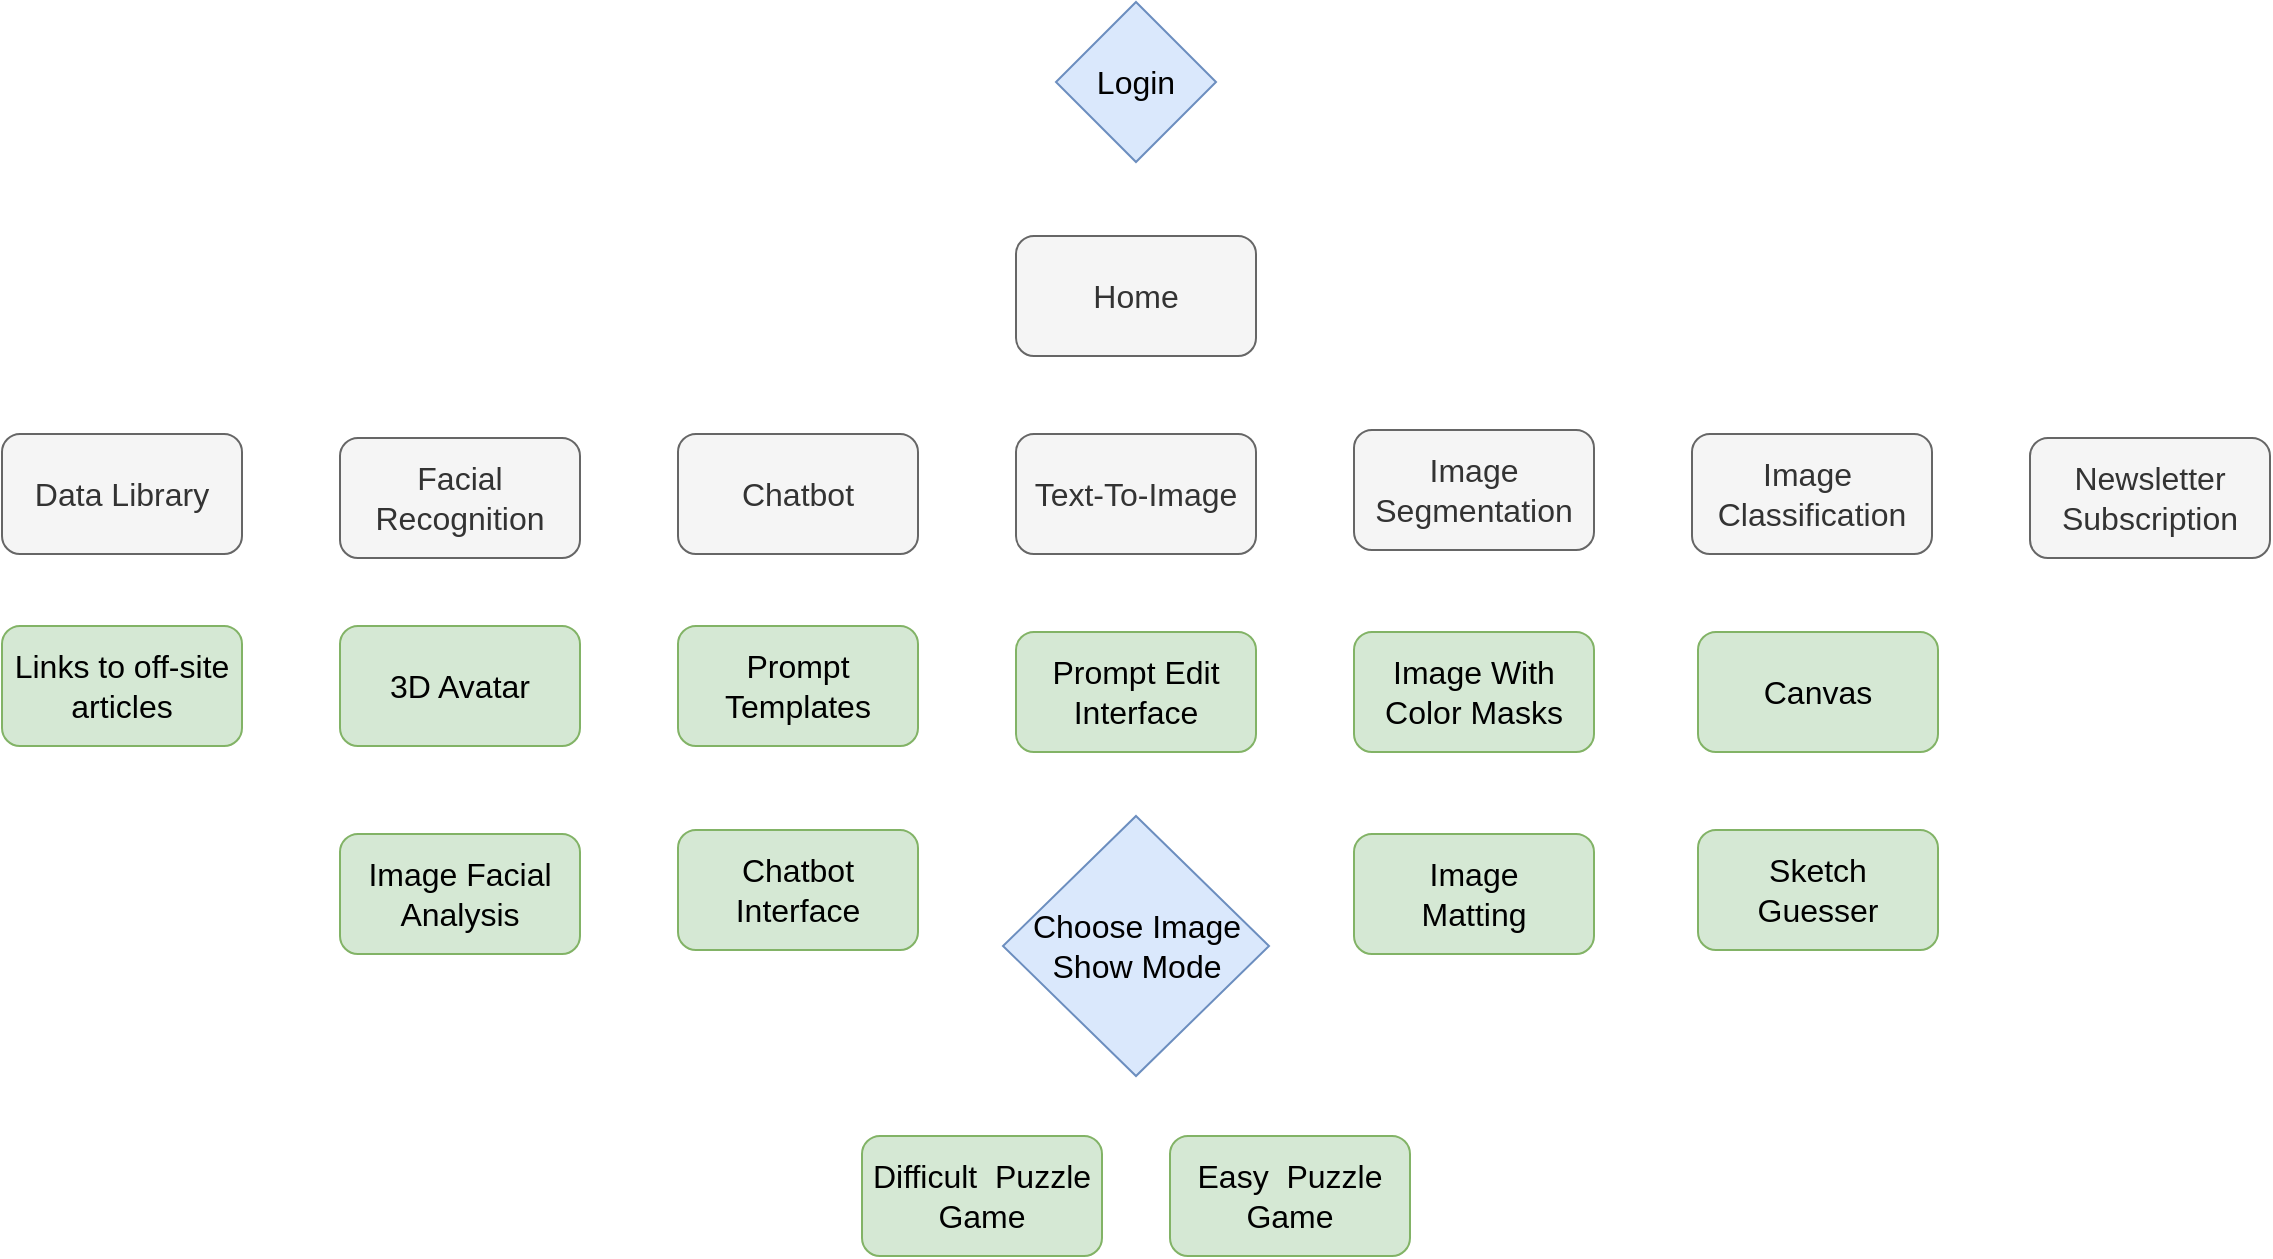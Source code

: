 <mxfile version="21.6.5" type="github">
  <diagram name="第 1 页" id="0QKz6morQthlcy29n8ck">
    <mxGraphModel dx="2314" dy="2250" grid="0" gridSize="10" guides="1" tooltips="1" connect="1" arrows="1" fold="1" page="0" pageScale="1" pageWidth="827" pageHeight="1169" math="0" shadow="0">
      <root>
        <mxCell id="0" />
        <mxCell id="1" parent="0" />
        <mxCell id="CRIWNW-dhjvSsFPERfvr-1" value="Login" style="rhombus;whiteSpace=wrap;html=1;fontSize=16;fillColor=#dae8fc;strokeColor=#6c8ebf;rounded=0;" parent="1" vertex="1">
          <mxGeometry x="241" y="-1006" width="80" height="80" as="geometry" />
        </mxCell>
        <mxCell id="CRIWNW-dhjvSsFPERfvr-2" value="Home" style="rounded=1;whiteSpace=wrap;html=1;fontSize=16;fillColor=#f5f5f5;fontColor=#333333;strokeColor=#666666;" parent="1" vertex="1">
          <mxGeometry x="221" y="-889" width="120" height="60" as="geometry" />
        </mxCell>
        <mxCell id="CRIWNW-dhjvSsFPERfvr-3" value="Facial Recognition" style="rounded=1;whiteSpace=wrap;html=1;fontSize=16;fillColor=#f5f5f5;fontColor=#333333;strokeColor=#666666;" parent="1" vertex="1">
          <mxGeometry x="-117" y="-788" width="120" height="60" as="geometry" />
        </mxCell>
        <mxCell id="CRIWNW-dhjvSsFPERfvr-4" value="Chatbot" style="rounded=1;whiteSpace=wrap;html=1;fontSize=16;fillColor=#f5f5f5;fontColor=#333333;strokeColor=#666666;" parent="1" vertex="1">
          <mxGeometry x="52" y="-790" width="120" height="60" as="geometry" />
        </mxCell>
        <mxCell id="CRIWNW-dhjvSsFPERfvr-5" value="Text-To-Image" style="rounded=1;whiteSpace=wrap;html=1;fontSize=16;fillColor=#f5f5f5;fontColor=#333333;strokeColor=#666666;" parent="1" vertex="1">
          <mxGeometry x="221" y="-790" width="120" height="60" as="geometry" />
        </mxCell>
        <mxCell id="CRIWNW-dhjvSsFPERfvr-6" value="Image Segmentation" style="rounded=1;whiteSpace=wrap;html=1;fontSize=16;fillColor=#f5f5f5;fontColor=#333333;strokeColor=#666666;" parent="1" vertex="1">
          <mxGeometry x="390" y="-792" width="120" height="60" as="geometry" />
        </mxCell>
        <mxCell id="CRIWNW-dhjvSsFPERfvr-7" value="Image&amp;nbsp;&lt;br&gt;Classification" style="rounded=1;whiteSpace=wrap;html=1;fontSize=16;fillColor=#f5f5f5;fontColor=#333333;strokeColor=#666666;" parent="1" vertex="1">
          <mxGeometry x="559" y="-790" width="120" height="60" as="geometry" />
        </mxCell>
        <mxCell id="CRIWNW-dhjvSsFPERfvr-9" value="3D Avatar" style="rounded=1;whiteSpace=wrap;html=1;fontSize=16;fillColor=#d5e8d4;strokeColor=#82b366;" parent="1" vertex="1">
          <mxGeometry x="-117" y="-694" width="120" height="60" as="geometry" />
        </mxCell>
        <mxCell id="CRIWNW-dhjvSsFPERfvr-10" value="Image Facial Analysis" style="rounded=1;whiteSpace=wrap;html=1;fontSize=16;fillColor=#d5e8d4;strokeColor=#82b366;" parent="1" vertex="1">
          <mxGeometry x="-117" y="-590" width="120" height="60" as="geometry" />
        </mxCell>
        <mxCell id="CRIWNW-dhjvSsFPERfvr-12" value="&lt;p style=&quot;line-height: 120%;&quot;&gt;&lt;font style=&quot;font-size: 16px;&quot;&gt;Prompt Templates&lt;/font&gt;&lt;br&gt;&lt;/p&gt;" style="rounded=1;whiteSpace=wrap;html=1;fontSize=16;fillColor=#d5e8d4;strokeColor=#82b366;" parent="1" vertex="1">
          <mxGeometry x="52" y="-694" width="120" height="60" as="geometry" />
        </mxCell>
        <mxCell id="CRIWNW-dhjvSsFPERfvr-16" value="Difficult&amp;nbsp; Puzzle Game" style="rounded=1;whiteSpace=wrap;html=1;fontSize=16;fillColor=#d5e8d4;strokeColor=#82b366;" parent="1" vertex="1">
          <mxGeometry x="144" y="-439" width="120" height="60" as="geometry" />
        </mxCell>
        <mxCell id="CRIWNW-dhjvSsFPERfvr-17" value="&lt;font style=&quot;font-size: 16px;&quot;&gt;Image With Color Masks&lt;/font&gt;" style="rounded=1;whiteSpace=wrap;html=1;fontSize=16;fillColor=#d5e8d4;strokeColor=#82b366;" parent="1" vertex="1">
          <mxGeometry x="390" y="-691" width="120" height="60" as="geometry" />
        </mxCell>
        <mxCell id="CRIWNW-dhjvSsFPERfvr-18" value="Image &lt;br&gt;Matting" style="rounded=1;whiteSpace=wrap;html=1;fontSize=16;fillColor=#d5e8d4;strokeColor=#82b366;" parent="1" vertex="1">
          <mxGeometry x="390" y="-590" width="120" height="60" as="geometry" />
        </mxCell>
        <mxCell id="CRIWNW-dhjvSsFPERfvr-19" value="&lt;p style=&quot;line-height: 120%;&quot;&gt;&lt;font style=&quot;font-size: 16px;&quot;&gt;Chatbot Interface&lt;/font&gt;&lt;br&gt;&lt;/p&gt;" style="rounded=1;whiteSpace=wrap;html=1;fontSize=16;fillColor=#d5e8d4;strokeColor=#82b366;" parent="1" vertex="1">
          <mxGeometry x="52" y="-592" width="120" height="60" as="geometry" />
        </mxCell>
        <mxCell id="CRIWNW-dhjvSsFPERfvr-20" value="Canvas" style="rounded=1;whiteSpace=wrap;html=1;fontSize=16;fillColor=#d5e8d4;strokeColor=#82b366;" parent="1" vertex="1">
          <mxGeometry x="562" y="-691" width="120" height="60" as="geometry" />
        </mxCell>
        <mxCell id="CRIWNW-dhjvSsFPERfvr-21" value="Newsletter Subscription" style="rounded=1;whiteSpace=wrap;html=1;fontSize=16;fillColor=#f5f5f5;fontColor=#333333;strokeColor=#666666;" parent="1" vertex="1">
          <mxGeometry x="728" y="-788" width="120" height="60" as="geometry" />
        </mxCell>
        <mxCell id="CRIWNW-dhjvSsFPERfvr-22" value="Sketch &lt;br&gt;Guesser" style="rounded=1;whiteSpace=wrap;html=1;fontSize=16;fillColor=#d5e8d4;strokeColor=#82b366;" parent="1" vertex="1">
          <mxGeometry x="562" y="-592" width="120" height="60" as="geometry" />
        </mxCell>
        <mxCell id="CRIWNW-dhjvSsFPERfvr-24" value="&lt;font style=&quot;font-size: 16px;&quot;&gt;Prompt Edit Interface&lt;/font&gt;" style="rounded=1;whiteSpace=wrap;html=1;fontSize=16;fillColor=#d5e8d4;strokeColor=#82b366;" parent="1" vertex="1">
          <mxGeometry x="221" y="-691" width="120" height="60" as="geometry" />
        </mxCell>
        <mxCell id="CRIWNW-dhjvSsFPERfvr-25" value="Choose Image Show Mode" style="rhombus;whiteSpace=wrap;html=1;fontSize=16;fillColor=#dae8fc;strokeColor=#6c8ebf;rounded=0;" parent="1" vertex="1">
          <mxGeometry x="214.5" y="-599" width="133" height="130" as="geometry" />
        </mxCell>
        <mxCell id="CRIWNW-dhjvSsFPERfvr-26" value="Easy&amp;nbsp; Puzzle Game" style="rounded=1;whiteSpace=wrap;html=1;fontSize=16;fillColor=#d5e8d4;strokeColor=#82b366;" parent="1" vertex="1">
          <mxGeometry x="298" y="-439" width="120" height="60" as="geometry" />
        </mxCell>
        <mxCell id="CRIWNW-dhjvSsFPERfvr-27" value="Data Library" style="rounded=1;whiteSpace=wrap;html=1;fontSize=16;fillColor=#f5f5f5;fontColor=#333333;strokeColor=#666666;" parent="1" vertex="1">
          <mxGeometry x="-286" y="-790" width="120" height="60" as="geometry" />
        </mxCell>
        <mxCell id="CRIWNW-dhjvSsFPERfvr-28" value="Links to off-site articles" style="rounded=1;whiteSpace=wrap;html=1;fontSize=16;fillColor=#d5e8d4;strokeColor=#82b366;" parent="1" vertex="1">
          <mxGeometry x="-286" y="-694" width="120" height="60" as="geometry" />
        </mxCell>
      </root>
    </mxGraphModel>
  </diagram>
</mxfile>
